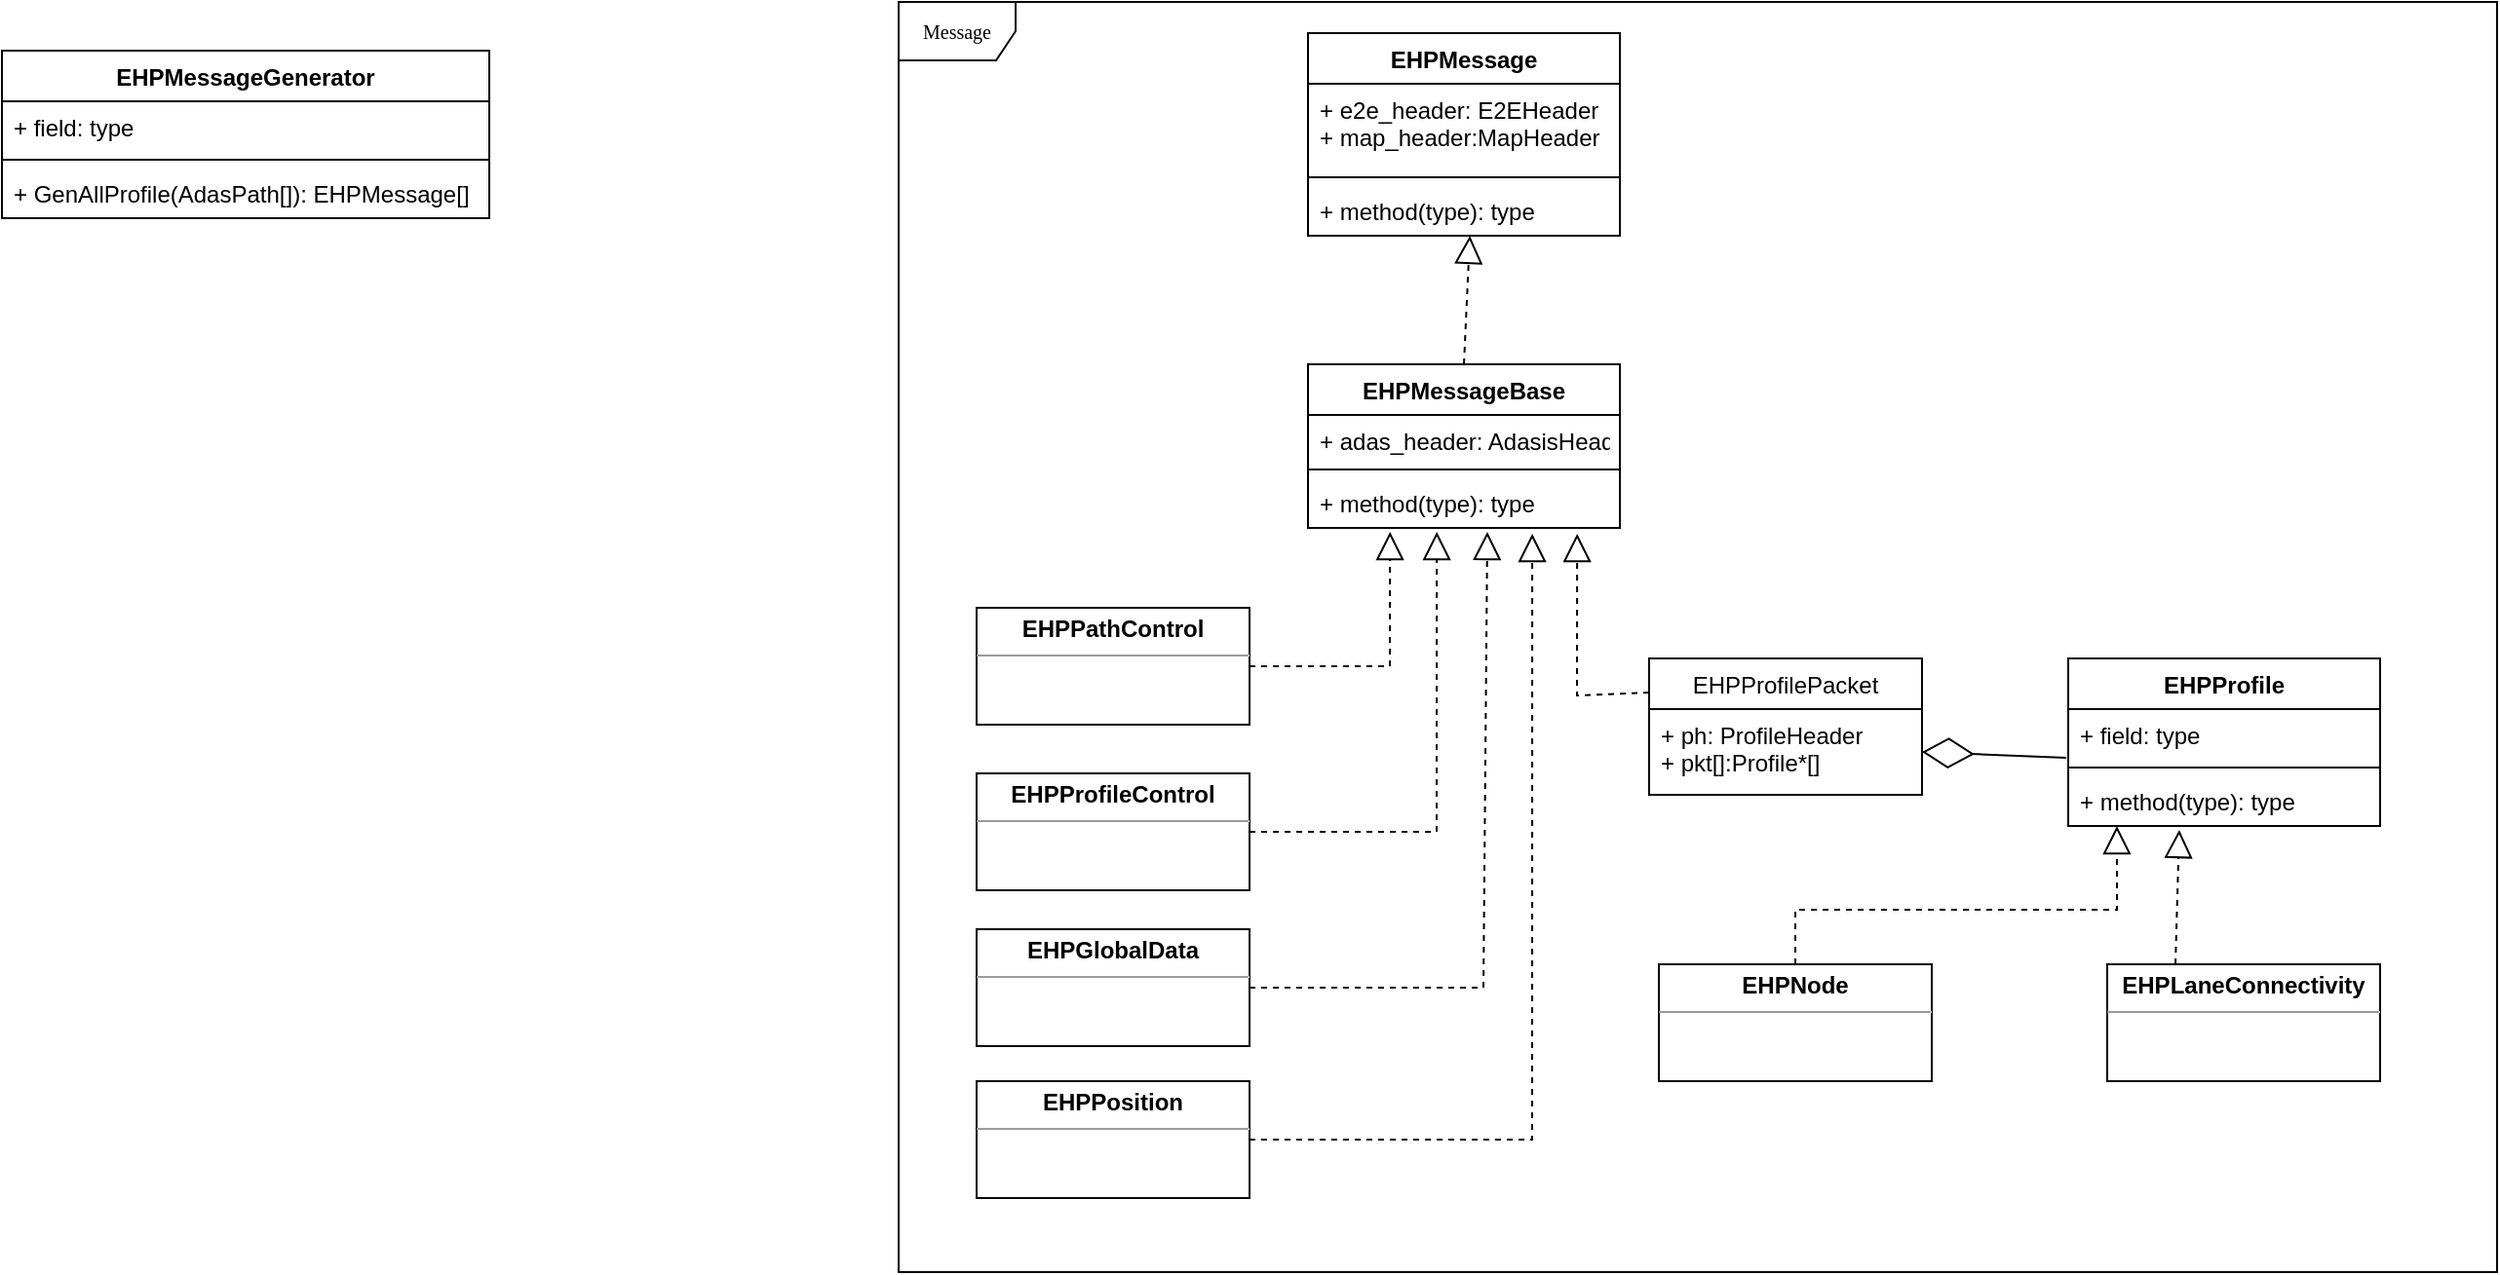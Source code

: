 <mxfile version="15.6.2" type="github">
  <diagram name="Page-1" id="c4acf3e9-155e-7222-9cf6-157b1a14988f">
    <mxGraphModel dx="1426" dy="842" grid="1" gridSize="10" guides="1" tooltips="1" connect="1" arrows="1" fold="1" page="1" pageScale="1" pageWidth="850" pageHeight="1100" background="none" math="0" shadow="0">
      <root>
        <mxCell id="0" />
        <mxCell id="1" parent="0" />
        <mxCell id="17acba5748e5396b-1" value="Message" style="shape=umlFrame;whiteSpace=wrap;html=1;rounded=0;shadow=0;comic=0;labelBackgroundColor=none;strokeWidth=1;fontFamily=Verdana;fontSize=10;align=center;" parent="1" vertex="1">
          <mxGeometry x="820" y="14" width="820" height="652" as="geometry" />
        </mxCell>
        <mxCell id="JeahcuCs64JruF3jGbHZ-1" value="EHPMessage" style="swimlane;fontStyle=1;align=center;verticalAlign=top;childLayout=stackLayout;horizontal=1;startSize=26;horizontalStack=0;resizeParent=1;resizeParentMax=0;resizeLast=0;collapsible=1;marginBottom=0;" vertex="1" parent="1">
          <mxGeometry x="1030" y="30" width="160" height="104" as="geometry" />
        </mxCell>
        <mxCell id="JeahcuCs64JruF3jGbHZ-2" value="+ e2e_header: E2EHeader&#xa;+ map_header:MapHeader" style="text;strokeColor=none;fillColor=none;align=left;verticalAlign=top;spacingLeft=4;spacingRight=4;overflow=hidden;rotatable=0;points=[[0,0.5],[1,0.5]];portConstraint=eastwest;" vertex="1" parent="JeahcuCs64JruF3jGbHZ-1">
          <mxGeometry y="26" width="160" height="44" as="geometry" />
        </mxCell>
        <mxCell id="JeahcuCs64JruF3jGbHZ-3" value="" style="line;strokeWidth=1;fillColor=none;align=left;verticalAlign=middle;spacingTop=-1;spacingLeft=3;spacingRight=3;rotatable=0;labelPosition=right;points=[];portConstraint=eastwest;" vertex="1" parent="JeahcuCs64JruF3jGbHZ-1">
          <mxGeometry y="70" width="160" height="8" as="geometry" />
        </mxCell>
        <mxCell id="JeahcuCs64JruF3jGbHZ-4" value="+ method(type): type" style="text;strokeColor=none;fillColor=none;align=left;verticalAlign=top;spacingLeft=4;spacingRight=4;overflow=hidden;rotatable=0;points=[[0,0.5],[1,0.5]];portConstraint=eastwest;" vertex="1" parent="JeahcuCs64JruF3jGbHZ-1">
          <mxGeometry y="78" width="160" height="26" as="geometry" />
        </mxCell>
        <mxCell id="JeahcuCs64JruF3jGbHZ-5" value="EHPMessageBase" style="swimlane;fontStyle=1;align=center;verticalAlign=top;childLayout=stackLayout;horizontal=1;startSize=26;horizontalStack=0;resizeParent=1;resizeParentMax=0;resizeLast=0;collapsible=1;marginBottom=0;" vertex="1" parent="1">
          <mxGeometry x="1030" y="200" width="160" height="84" as="geometry" />
        </mxCell>
        <mxCell id="JeahcuCs64JruF3jGbHZ-6" value="+ adas_header: AdasisHeader" style="text;strokeColor=none;fillColor=none;align=left;verticalAlign=top;spacingLeft=4;spacingRight=4;overflow=hidden;rotatable=0;points=[[0,0.5],[1,0.5]];portConstraint=eastwest;" vertex="1" parent="JeahcuCs64JruF3jGbHZ-5">
          <mxGeometry y="26" width="160" height="24" as="geometry" />
        </mxCell>
        <mxCell id="JeahcuCs64JruF3jGbHZ-7" value="" style="line;strokeWidth=1;fillColor=none;align=left;verticalAlign=middle;spacingTop=-1;spacingLeft=3;spacingRight=3;rotatable=0;labelPosition=right;points=[];portConstraint=eastwest;" vertex="1" parent="JeahcuCs64JruF3jGbHZ-5">
          <mxGeometry y="50" width="160" height="8" as="geometry" />
        </mxCell>
        <mxCell id="JeahcuCs64JruF3jGbHZ-8" value="+ method(type): type" style="text;strokeColor=none;fillColor=none;align=left;verticalAlign=top;spacingLeft=4;spacingRight=4;overflow=hidden;rotatable=0;points=[[0,0.5],[1,0.5]];portConstraint=eastwest;" vertex="1" parent="JeahcuCs64JruF3jGbHZ-5">
          <mxGeometry y="58" width="160" height="26" as="geometry" />
        </mxCell>
        <mxCell id="JeahcuCs64JruF3jGbHZ-15" value="" style="endArrow=block;dashed=1;endFill=0;endSize=12;html=1;rounded=0;entryX=0.519;entryY=1;entryDx=0;entryDy=0;entryPerimeter=0;exitX=0.5;exitY=0;exitDx=0;exitDy=0;" edge="1" parent="1" source="JeahcuCs64JruF3jGbHZ-5" target="JeahcuCs64JruF3jGbHZ-4">
          <mxGeometry width="160" relative="1" as="geometry">
            <mxPoint x="1110" y="180" as="sourcePoint" />
            <mxPoint x="1270" y="180" as="targetPoint" />
          </mxGeometry>
        </mxCell>
        <mxCell id="JeahcuCs64JruF3jGbHZ-17" value="" style="endArrow=block;dashed=1;endFill=0;endSize=12;html=1;rounded=0;entryX=0.263;entryY=1.077;entryDx=0;entryDy=0;entryPerimeter=0;exitX=1;exitY=0.5;exitDx=0;exitDy=0;" edge="1" parent="1" source="JeahcuCs64JruF3jGbHZ-22" target="JeahcuCs64JruF3jGbHZ-8">
          <mxGeometry width="160" relative="1" as="geometry">
            <mxPoint x="1010" y="380" as="sourcePoint" />
            <mxPoint x="1123.04" y="144" as="targetPoint" />
            <Array as="points">
              <mxPoint x="1072" y="355" />
            </Array>
          </mxGeometry>
        </mxCell>
        <mxCell id="JeahcuCs64JruF3jGbHZ-22" value="&lt;p style=&quot;margin: 0px ; margin-top: 4px ; text-align: center&quot;&gt;&lt;b&gt;EHPPathControl&lt;/b&gt;&lt;br&gt;&lt;/p&gt;&lt;hr size=&quot;1&quot;&gt;&lt;div style=&quot;height: 2px&quot;&gt;&lt;/div&gt;" style="verticalAlign=top;align=left;overflow=fill;fontSize=12;fontFamily=Helvetica;html=1;" vertex="1" parent="1">
          <mxGeometry x="860" y="325" width="140" height="60" as="geometry" />
        </mxCell>
        <mxCell id="JeahcuCs64JruF3jGbHZ-23" value="&lt;p style=&quot;margin: 0px ; margin-top: 4px ; text-align: center&quot;&gt;&lt;b&gt;EHPGlobalData&lt;/b&gt;&lt;br&gt;&lt;/p&gt;&lt;hr size=&quot;1&quot;&gt;&lt;div style=&quot;height: 2px&quot;&gt;&lt;/div&gt;" style="verticalAlign=top;align=left;overflow=fill;fontSize=12;fontFamily=Helvetica;html=1;" vertex="1" parent="1">
          <mxGeometry x="860" y="490" width="140" height="60" as="geometry" />
        </mxCell>
        <mxCell id="JeahcuCs64JruF3jGbHZ-24" value="&lt;p style=&quot;margin: 0px ; margin-top: 4px ; text-align: center&quot;&gt;&lt;b&gt;EHPProfileControl&lt;/b&gt;&lt;/p&gt;&lt;hr size=&quot;1&quot;&gt;&lt;div style=&quot;height: 2px&quot;&gt;&lt;/div&gt;" style="verticalAlign=top;align=left;overflow=fill;fontSize=12;fontFamily=Helvetica;html=1;" vertex="1" parent="1">
          <mxGeometry x="860" y="410" width="140" height="60" as="geometry" />
        </mxCell>
        <mxCell id="JeahcuCs64JruF3jGbHZ-25" value="&lt;p style=&quot;margin: 0px ; margin-top: 4px ; text-align: center&quot;&gt;&lt;b&gt;EHPPosition&lt;/b&gt;&lt;/p&gt;&lt;hr size=&quot;1&quot;&gt;&lt;div style=&quot;height: 2px&quot;&gt;&lt;/div&gt;" style="verticalAlign=top;align=left;overflow=fill;fontSize=12;fontFamily=Helvetica;html=1;" vertex="1" parent="1">
          <mxGeometry x="860" y="568" width="140" height="60" as="geometry" />
        </mxCell>
        <mxCell id="JeahcuCs64JruF3jGbHZ-27" value="EHPProfilePacket" style="swimlane;fontStyle=0;childLayout=stackLayout;horizontal=1;startSize=26;fillColor=none;horizontalStack=0;resizeParent=1;resizeParentMax=0;resizeLast=0;collapsible=1;marginBottom=0;" vertex="1" parent="1">
          <mxGeometry x="1205" y="351" width="140" height="70" as="geometry" />
        </mxCell>
        <mxCell id="JeahcuCs64JruF3jGbHZ-28" value="+ ph: ProfileHeader&#xa;+ pkt[]:Profile*[]" style="text;strokeColor=none;fillColor=none;align=left;verticalAlign=top;spacingLeft=4;spacingRight=4;overflow=hidden;rotatable=0;points=[[0,0.5],[1,0.5]];portConstraint=eastwest;" vertex="1" parent="JeahcuCs64JruF3jGbHZ-27">
          <mxGeometry y="26" width="140" height="44" as="geometry" />
        </mxCell>
        <mxCell id="JeahcuCs64JruF3jGbHZ-31" value="" style="endArrow=block;dashed=1;endFill=0;endSize=12;html=1;rounded=0;entryX=0.413;entryY=1.077;entryDx=0;entryDy=0;entryPerimeter=0;exitX=1;exitY=0.5;exitDx=0;exitDy=0;" edge="1" parent="1" source="JeahcuCs64JruF3jGbHZ-24" target="JeahcuCs64JruF3jGbHZ-8">
          <mxGeometry width="160" relative="1" as="geometry">
            <mxPoint x="1020" y="390" as="sourcePoint" />
            <mxPoint x="1124.96" y="300.006" as="targetPoint" />
            <Array as="points">
              <mxPoint x="1096" y="440" />
            </Array>
          </mxGeometry>
        </mxCell>
        <mxCell id="JeahcuCs64JruF3jGbHZ-32" value="" style="endArrow=block;dashed=1;endFill=0;endSize=12;html=1;rounded=0;exitX=1;exitY=0.5;exitDx=0;exitDy=0;entryX=0.575;entryY=1.077;entryDx=0;entryDy=0;entryPerimeter=0;" edge="1" parent="1" source="JeahcuCs64JruF3jGbHZ-23" target="JeahcuCs64JruF3jGbHZ-8">
          <mxGeometry width="160" relative="1" as="geometry">
            <mxPoint x="1030" y="400" as="sourcePoint" />
            <mxPoint x="1120" y="290" as="targetPoint" />
            <Array as="points">
              <mxPoint x="1120" y="520" />
            </Array>
          </mxGeometry>
        </mxCell>
        <mxCell id="JeahcuCs64JruF3jGbHZ-33" value="" style="endArrow=block;dashed=1;endFill=0;endSize=12;html=1;rounded=0;entryX=0.719;entryY=1.115;entryDx=0;entryDy=0;entryPerimeter=0;exitX=1;exitY=0.5;exitDx=0;exitDy=0;" edge="1" parent="1" source="JeahcuCs64JruF3jGbHZ-25" target="JeahcuCs64JruF3jGbHZ-8">
          <mxGeometry width="160" relative="1" as="geometry">
            <mxPoint x="1030" y="679.99" as="sourcePoint" />
            <mxPoint x="1134.96" y="589.996" as="targetPoint" />
            <Array as="points">
              <mxPoint x="1145" y="598" />
            </Array>
          </mxGeometry>
        </mxCell>
        <mxCell id="JeahcuCs64JruF3jGbHZ-35" value="" style="endArrow=block;dashed=1;endFill=0;endSize=12;html=1;rounded=0;entryX=0.863;entryY=1.115;entryDx=0;entryDy=0;entryPerimeter=0;exitX=0;exitY=0.25;exitDx=0;exitDy=0;" edge="1" parent="1" source="JeahcuCs64JruF3jGbHZ-27" target="JeahcuCs64JruF3jGbHZ-8">
          <mxGeometry width="160" relative="1" as="geometry">
            <mxPoint x="1010" y="365" as="sourcePoint" />
            <mxPoint x="1082.08" y="296.002" as="targetPoint" />
            <Array as="points">
              <mxPoint x="1168" y="370" />
            </Array>
          </mxGeometry>
        </mxCell>
        <mxCell id="JeahcuCs64JruF3jGbHZ-36" value="" style="endArrow=diamondThin;endFill=0;endSize=24;html=1;rounded=0;entryX=1;entryY=0.5;entryDx=0;entryDy=0;exitX=-0.006;exitY=0.962;exitDx=0;exitDy=0;exitPerimeter=0;" edge="1" parent="1" source="JeahcuCs64JruF3jGbHZ-38" target="JeahcuCs64JruF3jGbHZ-28">
          <mxGeometry width="160" relative="1" as="geometry">
            <mxPoint x="1410" y="399" as="sourcePoint" />
            <mxPoint x="1540" y="480" as="targetPoint" />
          </mxGeometry>
        </mxCell>
        <mxCell id="JeahcuCs64JruF3jGbHZ-37" value="EHPProfile" style="swimlane;fontStyle=1;align=center;verticalAlign=top;childLayout=stackLayout;horizontal=1;startSize=26;horizontalStack=0;resizeParent=1;resizeParentMax=0;resizeLast=0;collapsible=1;marginBottom=0;" vertex="1" parent="1">
          <mxGeometry x="1420" y="351" width="160" height="86" as="geometry" />
        </mxCell>
        <mxCell id="JeahcuCs64JruF3jGbHZ-38" value="+ field: type" style="text;strokeColor=none;fillColor=none;align=left;verticalAlign=top;spacingLeft=4;spacingRight=4;overflow=hidden;rotatable=0;points=[[0,0.5],[1,0.5]];portConstraint=eastwest;" vertex="1" parent="JeahcuCs64JruF3jGbHZ-37">
          <mxGeometry y="26" width="160" height="26" as="geometry" />
        </mxCell>
        <mxCell id="JeahcuCs64JruF3jGbHZ-39" value="" style="line;strokeWidth=1;fillColor=none;align=left;verticalAlign=middle;spacingTop=-1;spacingLeft=3;spacingRight=3;rotatable=0;labelPosition=right;points=[];portConstraint=eastwest;" vertex="1" parent="JeahcuCs64JruF3jGbHZ-37">
          <mxGeometry y="52" width="160" height="8" as="geometry" />
        </mxCell>
        <mxCell id="JeahcuCs64JruF3jGbHZ-40" value="+ method(type): type" style="text;strokeColor=none;fillColor=none;align=left;verticalAlign=top;spacingLeft=4;spacingRight=4;overflow=hidden;rotatable=0;points=[[0,0.5],[1,0.5]];portConstraint=eastwest;" vertex="1" parent="JeahcuCs64JruF3jGbHZ-37">
          <mxGeometry y="60" width="160" height="26" as="geometry" />
        </mxCell>
        <mxCell id="JeahcuCs64JruF3jGbHZ-42" value="&lt;p style=&quot;margin: 0px ; margin-top: 4px ; text-align: center&quot;&gt;&lt;b&gt;EHPNode&lt;/b&gt;&lt;/p&gt;&lt;hr size=&quot;1&quot;&gt;&lt;div style=&quot;height: 2px&quot;&gt;&lt;/div&gt;" style="verticalAlign=top;align=left;overflow=fill;fontSize=12;fontFamily=Helvetica;html=1;" vertex="1" parent="1">
          <mxGeometry x="1210" y="508" width="140" height="60" as="geometry" />
        </mxCell>
        <mxCell id="JeahcuCs64JruF3jGbHZ-43" value="&lt;p style=&quot;margin: 0px ; margin-top: 4px ; text-align: center&quot;&gt;&lt;b&gt;EHPLaneConnectivity&lt;/b&gt;&lt;/p&gt;&lt;hr size=&quot;1&quot;&gt;&lt;div style=&quot;height: 2px&quot;&gt;&lt;/div&gt;" style="verticalAlign=top;align=left;overflow=fill;fontSize=12;fontFamily=Helvetica;html=1;" vertex="1" parent="1">
          <mxGeometry x="1440" y="508" width="140" height="60" as="geometry" />
        </mxCell>
        <mxCell id="JeahcuCs64JruF3jGbHZ-45" value="" style="endArrow=block;dashed=1;endFill=0;endSize=12;html=1;rounded=0;entryX=0.156;entryY=1;entryDx=0;entryDy=0;entryPerimeter=0;exitX=0.5;exitY=0;exitDx=0;exitDy=0;" edge="1" parent="1" source="JeahcuCs64JruF3jGbHZ-42" target="JeahcuCs64JruF3jGbHZ-40">
          <mxGeometry width="160" relative="1" as="geometry">
            <mxPoint x="1277.92" y="729" as="sourcePoint" />
            <mxPoint x="1350" y="660.002" as="targetPoint" />
            <Array as="points">
              <mxPoint x="1280" y="480" />
              <mxPoint x="1445" y="480" />
            </Array>
          </mxGeometry>
        </mxCell>
        <mxCell id="JeahcuCs64JruF3jGbHZ-46" value="" style="endArrow=block;dashed=1;endFill=0;endSize=12;html=1;rounded=0;entryX=0.356;entryY=1.077;entryDx=0;entryDy=0;entryPerimeter=0;exitX=0.25;exitY=0;exitDx=0;exitDy=0;" edge="1" parent="1" source="JeahcuCs64JruF3jGbHZ-43" target="JeahcuCs64JruF3jGbHZ-40">
          <mxGeometry width="160" relative="1" as="geometry">
            <mxPoint x="1290" y="518" as="sourcePoint" />
            <mxPoint x="1454.96" y="447" as="targetPoint" />
            <Array as="points" />
          </mxGeometry>
        </mxCell>
        <mxCell id="JeahcuCs64JruF3jGbHZ-47" value="EHPMessageGenerator" style="swimlane;fontStyle=1;align=center;verticalAlign=top;childLayout=stackLayout;horizontal=1;startSize=26;horizontalStack=0;resizeParent=1;resizeParentMax=0;resizeLast=0;collapsible=1;marginBottom=0;" vertex="1" parent="1">
          <mxGeometry x="360" y="39" width="250" height="86" as="geometry" />
        </mxCell>
        <mxCell id="JeahcuCs64JruF3jGbHZ-48" value="+ field: type" style="text;strokeColor=none;fillColor=none;align=left;verticalAlign=top;spacingLeft=4;spacingRight=4;overflow=hidden;rotatable=0;points=[[0,0.5],[1,0.5]];portConstraint=eastwest;" vertex="1" parent="JeahcuCs64JruF3jGbHZ-47">
          <mxGeometry y="26" width="250" height="26" as="geometry" />
        </mxCell>
        <mxCell id="JeahcuCs64JruF3jGbHZ-49" value="" style="line;strokeWidth=1;fillColor=none;align=left;verticalAlign=middle;spacingTop=-1;spacingLeft=3;spacingRight=3;rotatable=0;labelPosition=right;points=[];portConstraint=eastwest;" vertex="1" parent="JeahcuCs64JruF3jGbHZ-47">
          <mxGeometry y="52" width="250" height="8" as="geometry" />
        </mxCell>
        <mxCell id="JeahcuCs64JruF3jGbHZ-50" value="+ GenAllProfile(AdasPath[]): EHPMessage[]" style="text;strokeColor=none;fillColor=none;align=left;verticalAlign=top;spacingLeft=4;spacingRight=4;overflow=hidden;rotatable=0;points=[[0,0.5],[1,0.5]];portConstraint=eastwest;" vertex="1" parent="JeahcuCs64JruF3jGbHZ-47">
          <mxGeometry y="60" width="250" height="26" as="geometry" />
        </mxCell>
      </root>
    </mxGraphModel>
  </diagram>
</mxfile>
